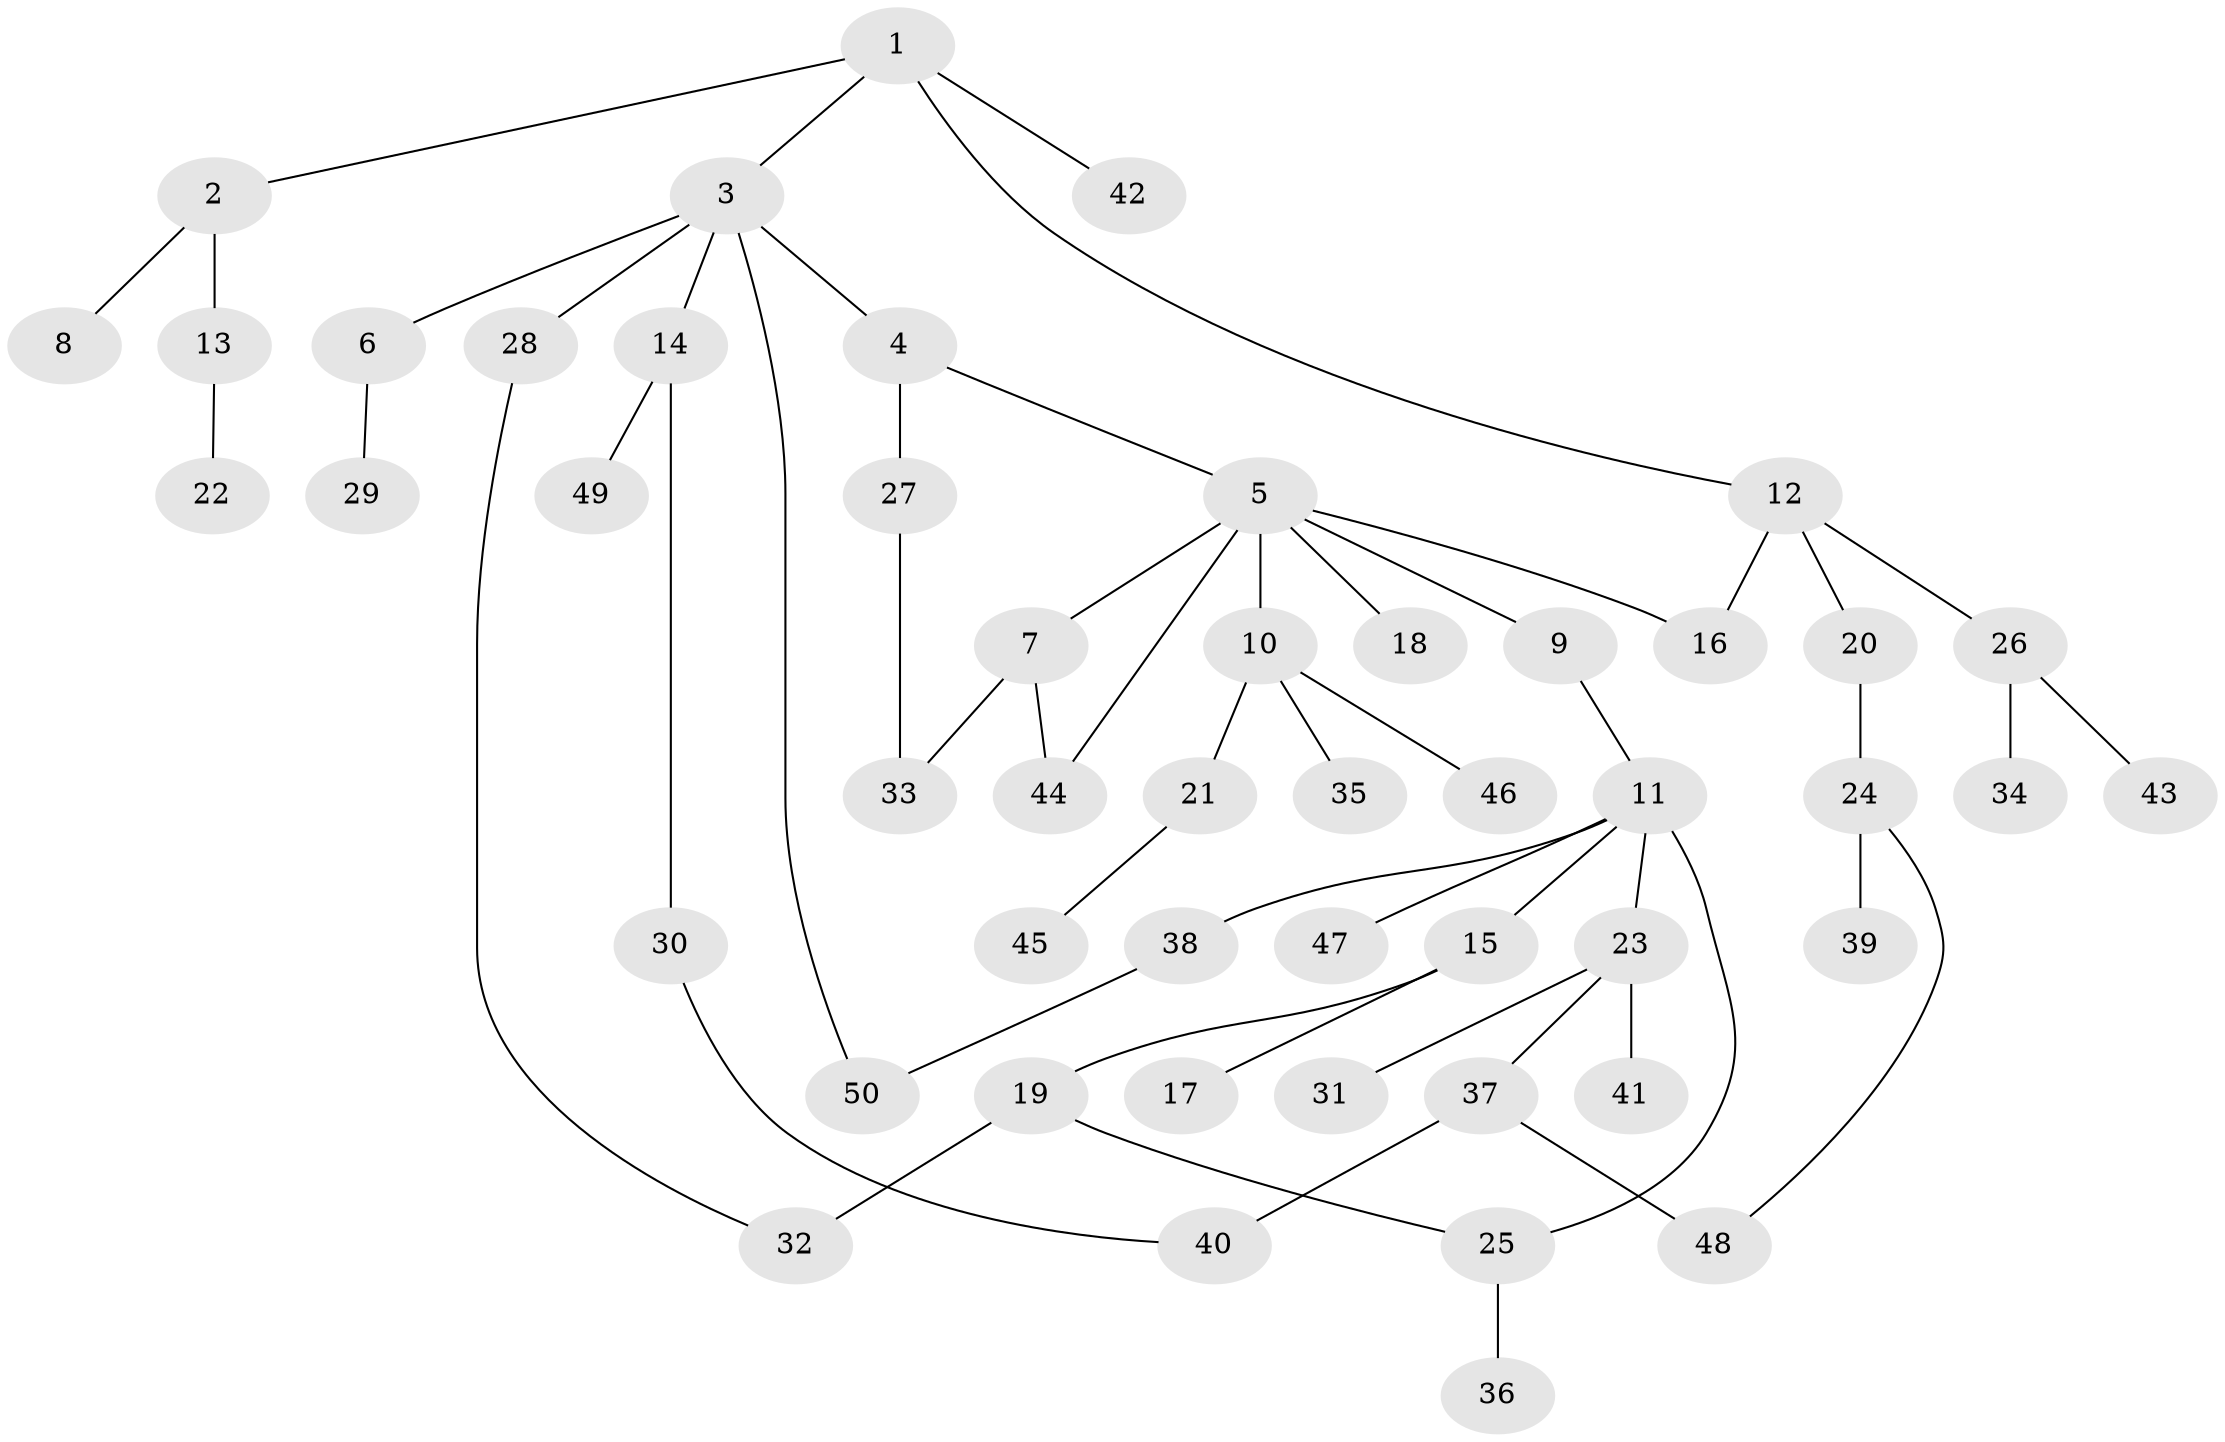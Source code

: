 // coarse degree distribution, {1: 0.8, 2: 0.06666666666666667, 4: 0.06666666666666667, 10: 0.06666666666666667}
// Generated by graph-tools (version 1.1) at 2025/45/03/04/25 21:45:09]
// undirected, 50 vertices, 57 edges
graph export_dot {
graph [start="1"]
  node [color=gray90,style=filled];
  1;
  2;
  3;
  4;
  5;
  6;
  7;
  8;
  9;
  10;
  11;
  12;
  13;
  14;
  15;
  16;
  17;
  18;
  19;
  20;
  21;
  22;
  23;
  24;
  25;
  26;
  27;
  28;
  29;
  30;
  31;
  32;
  33;
  34;
  35;
  36;
  37;
  38;
  39;
  40;
  41;
  42;
  43;
  44;
  45;
  46;
  47;
  48;
  49;
  50;
  1 -- 2;
  1 -- 3;
  1 -- 12;
  1 -- 42;
  2 -- 8;
  2 -- 13;
  3 -- 4;
  3 -- 6;
  3 -- 14;
  3 -- 28;
  3 -- 50;
  4 -- 5;
  4 -- 27;
  5 -- 7;
  5 -- 9;
  5 -- 10;
  5 -- 16;
  5 -- 18;
  5 -- 44;
  6 -- 29;
  7 -- 33;
  7 -- 44;
  9 -- 11;
  10 -- 21;
  10 -- 35;
  10 -- 46;
  11 -- 15;
  11 -- 23;
  11 -- 25;
  11 -- 38;
  11 -- 47;
  12 -- 20;
  12 -- 26;
  12 -- 16;
  13 -- 22;
  14 -- 30;
  14 -- 49;
  15 -- 17;
  15 -- 19;
  19 -- 32;
  19 -- 25;
  20 -- 24;
  21 -- 45;
  23 -- 31;
  23 -- 37;
  23 -- 41;
  24 -- 39;
  24 -- 48;
  25 -- 36;
  26 -- 34;
  26 -- 43;
  27 -- 33;
  28 -- 32;
  30 -- 40;
  37 -- 40;
  37 -- 48;
  38 -- 50;
}
